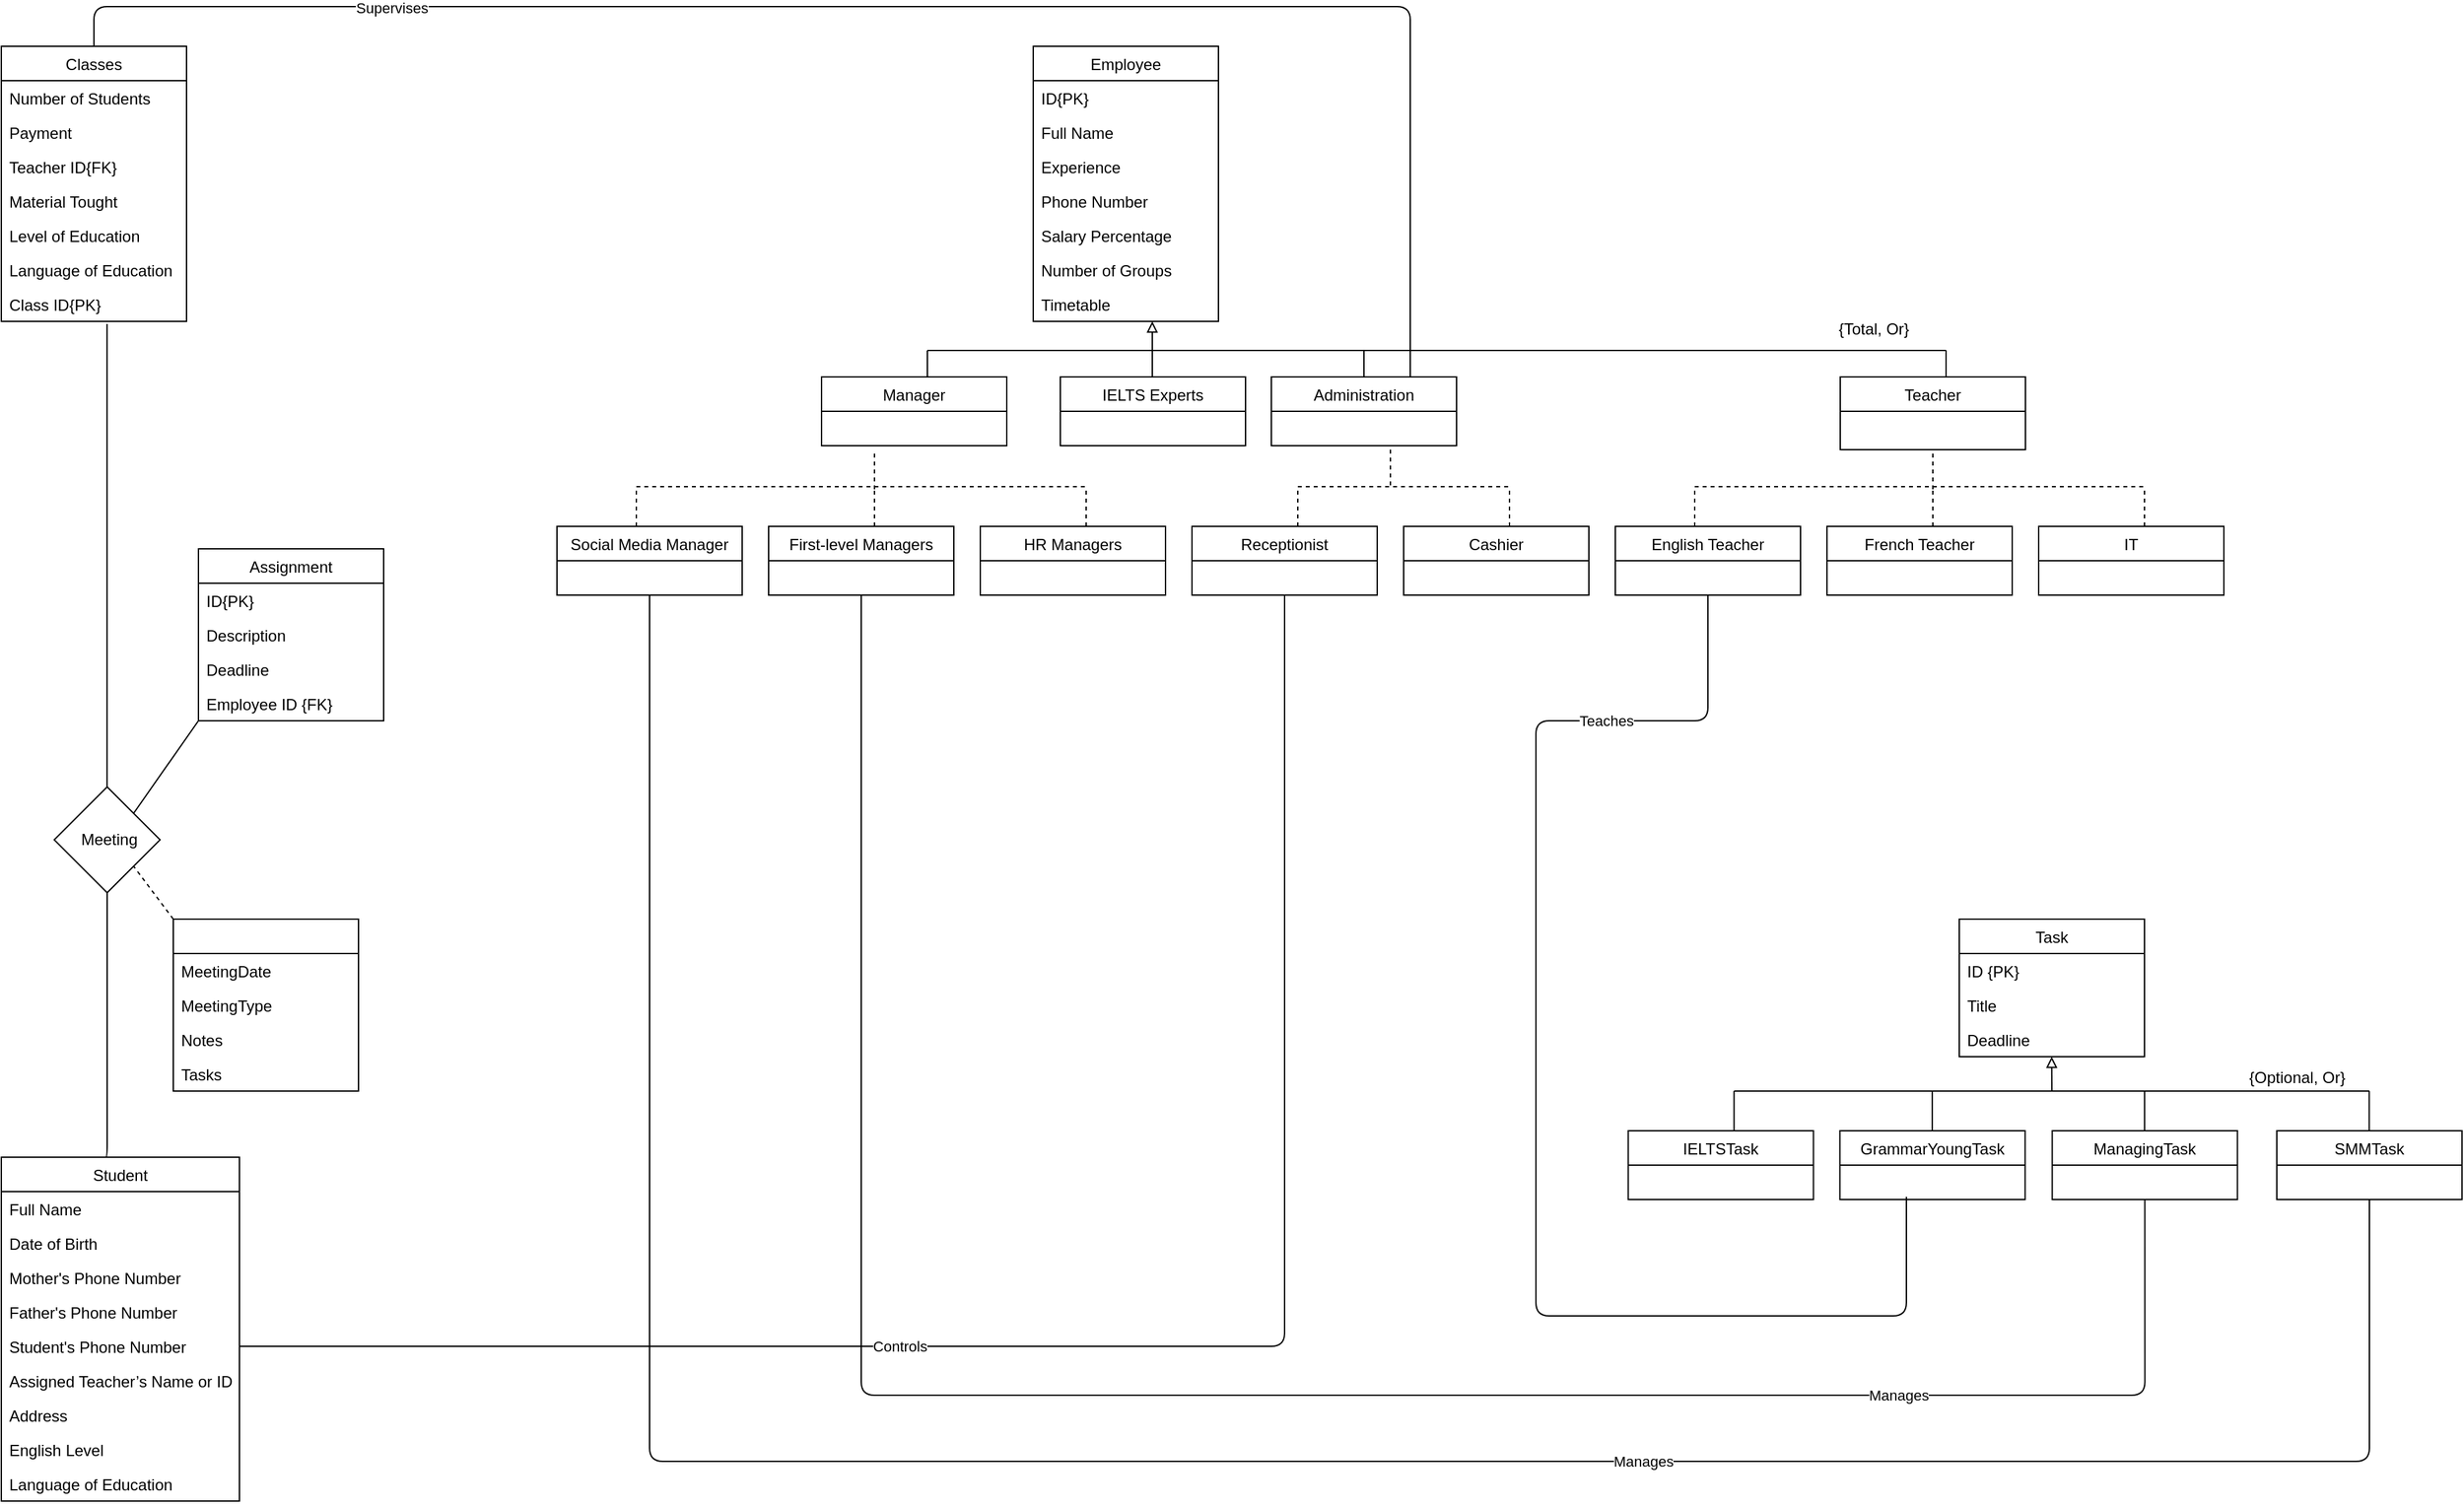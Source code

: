 <mxfile version="15.3.7" type="github">
  <diagram id="M4Xhn0rBgPrTl_8bc3lY" name="Page-1">
    <mxGraphModel dx="3649" dy="1286" grid="1" gridSize="10" guides="1" tooltips="1" connect="1" arrows="1" fold="1" page="1" pageScale="1" pageWidth="1169" pageHeight="827" background="none" math="0" shadow="0">
      <root>
        <mxCell id="0" />
        <mxCell id="1" parent="0" />
        <mxCell id="coNjwjQMjVHrAwpzzyyv-1" value="Student" style="swimlane;fontStyle=0;childLayout=stackLayout;horizontal=1;startSize=26;fillColor=none;horizontalStack=0;resizeParent=1;resizeParentMax=0;resizeLast=0;collapsible=1;marginBottom=0;" vertex="1" parent="1">
          <mxGeometry x="-1120" y="1030" width="180" height="260" as="geometry" />
        </mxCell>
        <mxCell id="coNjwjQMjVHrAwpzzyyv-2" value="Full Name" style="text;strokeColor=none;fillColor=none;align=left;verticalAlign=top;spacingLeft=4;spacingRight=4;overflow=hidden;rotatable=0;points=[[0,0.5],[1,0.5]];portConstraint=eastwest;" vertex="1" parent="coNjwjQMjVHrAwpzzyyv-1">
          <mxGeometry y="26" width="180" height="26" as="geometry" />
        </mxCell>
        <mxCell id="coNjwjQMjVHrAwpzzyyv-3" value="Date of Birth" style="text;strokeColor=none;fillColor=none;align=left;verticalAlign=top;spacingLeft=4;spacingRight=4;overflow=hidden;rotatable=0;points=[[0,0.5],[1,0.5]];portConstraint=eastwest;" vertex="1" parent="coNjwjQMjVHrAwpzzyyv-1">
          <mxGeometry y="52" width="180" height="26" as="geometry" />
        </mxCell>
        <mxCell id="coNjwjQMjVHrAwpzzyyv-4" value="Mother&#39;s Phone Number" style="text;strokeColor=none;fillColor=none;align=left;verticalAlign=top;spacingLeft=4;spacingRight=4;overflow=hidden;rotatable=0;points=[[0,0.5],[1,0.5]];portConstraint=eastwest;" vertex="1" parent="coNjwjQMjVHrAwpzzyyv-1">
          <mxGeometry y="78" width="180" height="26" as="geometry" />
        </mxCell>
        <mxCell id="coNjwjQMjVHrAwpzzyyv-5" value="Father&#39;s Phone Number" style="text;strokeColor=none;fillColor=none;align=left;verticalAlign=top;spacingLeft=4;spacingRight=4;overflow=hidden;rotatable=0;points=[[0,0.5],[1,0.5]];portConstraint=eastwest;" vertex="1" parent="coNjwjQMjVHrAwpzzyyv-1">
          <mxGeometry y="104" width="180" height="26" as="geometry" />
        </mxCell>
        <mxCell id="coNjwjQMjVHrAwpzzyyv-6" value="Student&#39;s Phone Number" style="text;strokeColor=none;fillColor=none;align=left;verticalAlign=top;spacingLeft=4;spacingRight=4;overflow=hidden;rotatable=0;points=[[0,0.5],[1,0.5]];portConstraint=eastwest;" vertex="1" parent="coNjwjQMjVHrAwpzzyyv-1">
          <mxGeometry y="130" width="180" height="26" as="geometry" />
        </mxCell>
        <mxCell id="coNjwjQMjVHrAwpzzyyv-7" value="Assigned Teacher’s Name or ID " style="text;strokeColor=none;fillColor=none;align=left;verticalAlign=top;spacingLeft=4;spacingRight=4;overflow=hidden;rotatable=0;points=[[0,0.5],[1,0.5]];portConstraint=eastwest;" vertex="1" parent="coNjwjQMjVHrAwpzzyyv-1">
          <mxGeometry y="156" width="180" height="26" as="geometry" />
        </mxCell>
        <mxCell id="coNjwjQMjVHrAwpzzyyv-8" value="Address" style="text;strokeColor=none;fillColor=none;align=left;verticalAlign=top;spacingLeft=4;spacingRight=4;overflow=hidden;rotatable=0;points=[[0,0.5],[1,0.5]];portConstraint=eastwest;" vertex="1" parent="coNjwjQMjVHrAwpzzyyv-1">
          <mxGeometry y="182" width="180" height="26" as="geometry" />
        </mxCell>
        <mxCell id="coNjwjQMjVHrAwpzzyyv-9" value="English Level" style="text;strokeColor=none;fillColor=none;align=left;verticalAlign=top;spacingLeft=4;spacingRight=4;overflow=hidden;rotatable=0;points=[[0,0.5],[1,0.5]];portConstraint=eastwest;" vertex="1" parent="coNjwjQMjVHrAwpzzyyv-1">
          <mxGeometry y="208" width="180" height="26" as="geometry" />
        </mxCell>
        <mxCell id="coNjwjQMjVHrAwpzzyyv-10" value="Language of Education" style="text;strokeColor=none;fillColor=none;align=left;verticalAlign=top;spacingLeft=4;spacingRight=4;overflow=hidden;rotatable=0;points=[[0,0.5],[1,0.5]];portConstraint=eastwest;" vertex="1" parent="coNjwjQMjVHrAwpzzyyv-1">
          <mxGeometry y="234" width="180" height="26" as="geometry" />
        </mxCell>
        <mxCell id="coNjwjQMjVHrAwpzzyyv-11" value="IELTSTask" style="swimlane;fontStyle=0;childLayout=stackLayout;horizontal=1;startSize=26;fillColor=none;horizontalStack=0;resizeParent=1;resizeParentMax=0;resizeLast=0;collapsible=1;marginBottom=0;" vertex="1" parent="1">
          <mxGeometry x="109.75" y="1010" width="140" height="52" as="geometry" />
        </mxCell>
        <mxCell id="coNjwjQMjVHrAwpzzyyv-15" value="GrammarYoungTask" style="swimlane;fontStyle=0;childLayout=stackLayout;horizontal=1;startSize=26;fillColor=none;horizontalStack=0;resizeParent=1;resizeParentMax=0;resizeLast=0;collapsible=1;marginBottom=0;" vertex="1" parent="1">
          <mxGeometry x="269.75" y="1010" width="140" height="52" as="geometry" />
        </mxCell>
        <mxCell id="coNjwjQMjVHrAwpzzyyv-16" value="ManagingTask" style="swimlane;fontStyle=0;childLayout=stackLayout;horizontal=1;startSize=26;fillColor=none;horizontalStack=0;resizeParent=1;resizeParentMax=0;resizeLast=0;collapsible=1;marginBottom=0;" vertex="1" parent="1">
          <mxGeometry x="430.25" y="1010" width="140" height="52" as="geometry" />
        </mxCell>
        <mxCell id="coNjwjQMjVHrAwpzzyyv-17" value="Task" style="swimlane;fontStyle=0;childLayout=stackLayout;horizontal=1;startSize=26;fillColor=none;horizontalStack=0;resizeParent=1;resizeParentMax=0;resizeLast=0;collapsible=1;marginBottom=0;" vertex="1" parent="1">
          <mxGeometry x="360" y="850" width="140" height="104" as="geometry" />
        </mxCell>
        <mxCell id="coNjwjQMjVHrAwpzzyyv-18" value="ID {PK}" style="text;strokeColor=none;fillColor=none;align=left;verticalAlign=top;spacingLeft=4;spacingRight=4;overflow=hidden;rotatable=0;points=[[0,0.5],[1,0.5]];portConstraint=eastwest;" vertex="1" parent="coNjwjQMjVHrAwpzzyyv-17">
          <mxGeometry y="26" width="140" height="26" as="geometry" />
        </mxCell>
        <mxCell id="coNjwjQMjVHrAwpzzyyv-19" value="Title" style="text;strokeColor=none;fillColor=none;align=left;verticalAlign=top;spacingLeft=4;spacingRight=4;overflow=hidden;rotatable=0;points=[[0,0.5],[1,0.5]];portConstraint=eastwest;" vertex="1" parent="coNjwjQMjVHrAwpzzyyv-17">
          <mxGeometry y="52" width="140" height="26" as="geometry" />
        </mxCell>
        <mxCell id="coNjwjQMjVHrAwpzzyyv-20" value="Deadline" style="text;strokeColor=none;fillColor=none;align=left;verticalAlign=top;spacingLeft=4;spacingRight=4;overflow=hidden;rotatable=0;points=[[0,0.5],[1,0.5]];portConstraint=eastwest;" vertex="1" parent="coNjwjQMjVHrAwpzzyyv-17">
          <mxGeometry y="78" width="140" height="26" as="geometry" />
        </mxCell>
        <mxCell id="coNjwjQMjVHrAwpzzyyv-21" value="Employee" style="swimlane;fontStyle=0;childLayout=stackLayout;horizontal=1;startSize=26;fillColor=none;horizontalStack=0;resizeParent=1;resizeParentMax=0;resizeLast=0;collapsible=1;marginBottom=0;" vertex="1" parent="1">
          <mxGeometry x="-340" y="190" width="140" height="208" as="geometry" />
        </mxCell>
        <mxCell id="coNjwjQMjVHrAwpzzyyv-22" value="ID{PK}" style="text;strokeColor=none;fillColor=none;align=left;verticalAlign=top;spacingLeft=4;spacingRight=4;overflow=hidden;rotatable=0;points=[[0,0.5],[1,0.5]];portConstraint=eastwest;" vertex="1" parent="coNjwjQMjVHrAwpzzyyv-21">
          <mxGeometry y="26" width="140" height="26" as="geometry" />
        </mxCell>
        <mxCell id="coNjwjQMjVHrAwpzzyyv-23" value="Full Name" style="text;strokeColor=none;fillColor=none;align=left;verticalAlign=top;spacingLeft=4;spacingRight=4;overflow=hidden;rotatable=0;points=[[0,0.5],[1,0.5]];portConstraint=eastwest;" vertex="1" parent="coNjwjQMjVHrAwpzzyyv-21">
          <mxGeometry y="52" width="140" height="26" as="geometry" />
        </mxCell>
        <mxCell id="coNjwjQMjVHrAwpzzyyv-24" value="Experience" style="text;strokeColor=none;fillColor=none;align=left;verticalAlign=top;spacingLeft=4;spacingRight=4;overflow=hidden;rotatable=0;points=[[0,0.5],[1,0.5]];portConstraint=eastwest;" vertex="1" parent="coNjwjQMjVHrAwpzzyyv-21">
          <mxGeometry y="78" width="140" height="26" as="geometry" />
        </mxCell>
        <mxCell id="coNjwjQMjVHrAwpzzyyv-25" value="Phone Number" style="text;strokeColor=none;fillColor=none;align=left;verticalAlign=top;spacingLeft=4;spacingRight=4;overflow=hidden;rotatable=0;points=[[0,0.5],[1,0.5]];portConstraint=eastwest;" vertex="1" parent="coNjwjQMjVHrAwpzzyyv-21">
          <mxGeometry y="104" width="140" height="26" as="geometry" />
        </mxCell>
        <mxCell id="coNjwjQMjVHrAwpzzyyv-26" value="Salary Percentage" style="text;strokeColor=none;fillColor=none;align=left;verticalAlign=top;spacingLeft=4;spacingRight=4;overflow=hidden;rotatable=0;points=[[0,0.5],[1,0.5]];portConstraint=eastwest;" vertex="1" parent="coNjwjQMjVHrAwpzzyyv-21">
          <mxGeometry y="130" width="140" height="26" as="geometry" />
        </mxCell>
        <mxCell id="coNjwjQMjVHrAwpzzyyv-27" value="Number of Groups" style="text;strokeColor=none;fillColor=none;align=left;verticalAlign=top;spacingLeft=4;spacingRight=4;overflow=hidden;rotatable=0;points=[[0,0.5],[1,0.5]];portConstraint=eastwest;" vertex="1" parent="coNjwjQMjVHrAwpzzyyv-21">
          <mxGeometry y="156" width="140" height="26" as="geometry" />
        </mxCell>
        <mxCell id="coNjwjQMjVHrAwpzzyyv-28" value="Timetable" style="text;strokeColor=none;fillColor=none;align=left;verticalAlign=top;spacingLeft=4;spacingRight=4;overflow=hidden;rotatable=0;points=[[0,0.5],[1,0.5]];portConstraint=eastwest;" vertex="1" parent="coNjwjQMjVHrAwpzzyyv-21">
          <mxGeometry y="182" width="140" height="26" as="geometry" />
        </mxCell>
        <mxCell id="coNjwjQMjVHrAwpzzyyv-33" value="Manager" style="swimlane;fontStyle=0;childLayout=stackLayout;horizontal=1;startSize=26;fillColor=none;horizontalStack=0;resizeParent=1;resizeParentMax=0;resizeLast=0;collapsible=1;marginBottom=0;" vertex="1" parent="1">
          <mxGeometry x="-500" y="440" width="140" height="52" as="geometry" />
        </mxCell>
        <mxCell id="coNjwjQMjVHrAwpzzyyv-37" value="Administration" style="swimlane;fontStyle=0;childLayout=stackLayout;horizontal=1;startSize=26;fillColor=none;horizontalStack=0;resizeParent=1;resizeParentMax=0;resizeLast=0;collapsible=1;marginBottom=0;" vertex="1" parent="1">
          <mxGeometry x="-160" y="440" width="140" height="52" as="geometry" />
        </mxCell>
        <mxCell id="coNjwjQMjVHrAwpzzyyv-38" value="IELTS Experts" style="swimlane;fontStyle=0;childLayout=stackLayout;horizontal=1;startSize=26;fillColor=none;horizontalStack=0;resizeParent=1;resizeParentMax=0;resizeLast=0;collapsible=1;marginBottom=0;" vertex="1" parent="1">
          <mxGeometry x="-319.5" y="440" width="140" height="52" as="geometry" />
        </mxCell>
        <mxCell id="coNjwjQMjVHrAwpzzyyv-79" style="edgeStyle=orthogonalEdgeStyle;orthogonalLoop=1;jettySize=auto;html=1;endArrow=none;endFill=0;" edge="1" parent="1" source="coNjwjQMjVHrAwpzzyyv-39">
          <mxGeometry relative="1" as="geometry">
            <mxPoint x="-1042" y="1030" as="targetPoint" />
            <Array as="points">
              <mxPoint x="-1040" y="1030" />
            </Array>
          </mxGeometry>
        </mxCell>
        <mxCell id="coNjwjQMjVHrAwpzzyyv-81" style="edgeStyle=orthogonalEdgeStyle;orthogonalLoop=1;jettySize=auto;html=1;endArrow=none;endFill=0;entryX=0.571;entryY=1.077;entryDx=0;entryDy=0;entryPerimeter=0;" edge="1" parent="1" source="coNjwjQMjVHrAwpzzyyv-39" target="coNjwjQMjVHrAwpzzyyv-54">
          <mxGeometry relative="1" as="geometry">
            <mxPoint x="-1070" y="400" as="targetPoint" />
            <Array as="points">
              <mxPoint x="-1040" y="400" />
            </Array>
          </mxGeometry>
        </mxCell>
        <mxCell id="coNjwjQMjVHrAwpzzyyv-39" value="&amp;nbsp;Meeting" style="rhombus;whiteSpace=wrap;html=1;" vertex="1" parent="1">
          <mxGeometry x="-1080" y="750" width="80" height="80" as="geometry" />
        </mxCell>
        <mxCell id="coNjwjQMjVHrAwpzzyyv-41" value="" style="swimlane;fontStyle=0;childLayout=stackLayout;horizontal=1;startSize=26;fillColor=none;horizontalStack=0;resizeParent=1;resizeParentMax=0;resizeLast=0;collapsible=1;marginBottom=0;" vertex="1" parent="1">
          <mxGeometry x="-990" y="850" width="140" height="130" as="geometry" />
        </mxCell>
        <mxCell id="coNjwjQMjVHrAwpzzyyv-42" value="MeetingDate" style="text;strokeColor=none;fillColor=none;align=left;verticalAlign=top;spacingLeft=4;spacingRight=4;overflow=hidden;rotatable=0;points=[[0,0.5],[1,0.5]];portConstraint=eastwest;" vertex="1" parent="coNjwjQMjVHrAwpzzyyv-41">
          <mxGeometry y="26" width="140" height="26" as="geometry" />
        </mxCell>
        <mxCell id="coNjwjQMjVHrAwpzzyyv-43" value="MeetingType" style="text;strokeColor=none;fillColor=none;align=left;verticalAlign=top;spacingLeft=4;spacingRight=4;overflow=hidden;rotatable=0;points=[[0,0.5],[1,0.5]];portConstraint=eastwest;" vertex="1" parent="coNjwjQMjVHrAwpzzyyv-41">
          <mxGeometry y="52" width="140" height="26" as="geometry" />
        </mxCell>
        <mxCell id="coNjwjQMjVHrAwpzzyyv-44" value="Notes" style="text;strokeColor=none;fillColor=none;align=left;verticalAlign=top;spacingLeft=4;spacingRight=4;overflow=hidden;rotatable=0;points=[[0,0.5],[1,0.5]];portConstraint=eastwest;" vertex="1" parent="coNjwjQMjVHrAwpzzyyv-41">
          <mxGeometry y="78" width="140" height="26" as="geometry" />
        </mxCell>
        <mxCell id="coNjwjQMjVHrAwpzzyyv-45" value="Tasks" style="text;strokeColor=none;fillColor=none;align=left;verticalAlign=top;spacingLeft=4;spacingRight=4;overflow=hidden;rotatable=0;points=[[0,0.5],[1,0.5]];portConstraint=eastwest;" vertex="1" parent="coNjwjQMjVHrAwpzzyyv-41">
          <mxGeometry y="104" width="140" height="26" as="geometry" />
        </mxCell>
        <mxCell id="coNjwjQMjVHrAwpzzyyv-46" value="" style="endArrow=none;dashed=1;html=1;exitX=0;exitY=0;exitDx=0;exitDy=0;entryX=1;entryY=1;entryDx=0;entryDy=0;" edge="1" parent="1" source="coNjwjQMjVHrAwpzzyyv-41" target="coNjwjQMjVHrAwpzzyyv-39">
          <mxGeometry width="50" height="50" relative="1" as="geometry">
            <mxPoint x="-1100" y="850" as="sourcePoint" />
            <mxPoint x="-1050" y="800" as="targetPoint" />
          </mxGeometry>
        </mxCell>
        <mxCell id="coNjwjQMjVHrAwpzzyyv-77" style="edgeStyle=orthogonalEdgeStyle;orthogonalLoop=1;jettySize=auto;html=1;endArrow=none;endFill=0;entryX=0.75;entryY=0;entryDx=0;entryDy=0;" edge="1" parent="1" source="coNjwjQMjVHrAwpzzyyv-47" target="coNjwjQMjVHrAwpzzyyv-37">
          <mxGeometry relative="1" as="geometry">
            <mxPoint x="-90" y="440" as="targetPoint" />
            <Array as="points">
              <mxPoint x="-1050" y="160" />
              <mxPoint x="-55" y="160" />
            </Array>
          </mxGeometry>
        </mxCell>
        <mxCell id="coNjwjQMjVHrAwpzzyyv-78" value="Supervises" style="edgeLabel;html=1;align=center;verticalAlign=middle;resizable=0;points=[];" vertex="1" connectable="0" parent="coNjwjQMjVHrAwpzzyyv-77">
          <mxGeometry x="-0.609" y="-1" relative="1" as="geometry">
            <mxPoint as="offset" />
          </mxGeometry>
        </mxCell>
        <mxCell id="coNjwjQMjVHrAwpzzyyv-47" value="Classes" style="swimlane;fontStyle=0;childLayout=stackLayout;horizontal=1;startSize=26;fillColor=none;horizontalStack=0;resizeParent=1;resizeParentMax=0;resizeLast=0;collapsible=1;marginBottom=0;" vertex="1" parent="1">
          <mxGeometry x="-1120" y="190" width="140" height="208" as="geometry" />
        </mxCell>
        <mxCell id="coNjwjQMjVHrAwpzzyyv-48" value="Number of Students" style="text;strokeColor=none;fillColor=none;align=left;verticalAlign=top;spacingLeft=4;spacingRight=4;overflow=hidden;rotatable=0;points=[[0,0.5],[1,0.5]];portConstraint=eastwest;" vertex="1" parent="coNjwjQMjVHrAwpzzyyv-47">
          <mxGeometry y="26" width="140" height="26" as="geometry" />
        </mxCell>
        <mxCell id="coNjwjQMjVHrAwpzzyyv-49" value="Payment" style="text;strokeColor=none;fillColor=none;align=left;verticalAlign=top;spacingLeft=4;spacingRight=4;overflow=hidden;rotatable=0;points=[[0,0.5],[1,0.5]];portConstraint=eastwest;" vertex="1" parent="coNjwjQMjVHrAwpzzyyv-47">
          <mxGeometry y="52" width="140" height="26" as="geometry" />
        </mxCell>
        <mxCell id="coNjwjQMjVHrAwpzzyyv-50" value="Teacher ID{FK}" style="text;strokeColor=none;fillColor=none;align=left;verticalAlign=top;spacingLeft=4;spacingRight=4;overflow=hidden;rotatable=0;points=[[0,0.5],[1,0.5]];portConstraint=eastwest;" vertex="1" parent="coNjwjQMjVHrAwpzzyyv-47">
          <mxGeometry y="78" width="140" height="26" as="geometry" />
        </mxCell>
        <mxCell id="coNjwjQMjVHrAwpzzyyv-51" value="Material Tought" style="text;strokeColor=none;fillColor=none;align=left;verticalAlign=top;spacingLeft=4;spacingRight=4;overflow=hidden;rotatable=0;points=[[0,0.5],[1,0.5]];portConstraint=eastwest;" vertex="1" parent="coNjwjQMjVHrAwpzzyyv-47">
          <mxGeometry y="104" width="140" height="26" as="geometry" />
        </mxCell>
        <mxCell id="coNjwjQMjVHrAwpzzyyv-52" value="Level of Education" style="text;strokeColor=none;fillColor=none;align=left;verticalAlign=top;spacingLeft=4;spacingRight=4;overflow=hidden;rotatable=0;points=[[0,0.5],[1,0.5]];portConstraint=eastwest;" vertex="1" parent="coNjwjQMjVHrAwpzzyyv-47">
          <mxGeometry y="130" width="140" height="26" as="geometry" />
        </mxCell>
        <mxCell id="coNjwjQMjVHrAwpzzyyv-53" value="Language of Education" style="text;strokeColor=none;fillColor=none;align=left;verticalAlign=top;spacingLeft=4;spacingRight=4;overflow=hidden;rotatable=0;points=[[0,0.5],[1,0.5]];portConstraint=eastwest;" vertex="1" parent="coNjwjQMjVHrAwpzzyyv-47">
          <mxGeometry y="156" width="140" height="26" as="geometry" />
        </mxCell>
        <mxCell id="coNjwjQMjVHrAwpzzyyv-54" value="Class ID{PK}" style="text;strokeColor=none;fillColor=none;align=left;verticalAlign=top;spacingLeft=4;spacingRight=4;overflow=hidden;rotatable=0;points=[[0,0.5],[1,0.5]];portConstraint=eastwest;" vertex="1" parent="coNjwjQMjVHrAwpzzyyv-47">
          <mxGeometry y="182" width="140" height="26" as="geometry" />
        </mxCell>
        <mxCell id="coNjwjQMjVHrAwpzzyyv-55" value="Assignment" style="swimlane;fontStyle=0;childLayout=stackLayout;horizontal=1;startSize=26;fillColor=none;horizontalStack=0;resizeParent=1;resizeParentMax=0;resizeLast=0;collapsible=1;marginBottom=0;" vertex="1" parent="1">
          <mxGeometry x="-971" y="570" width="140" height="130" as="geometry" />
        </mxCell>
        <mxCell id="coNjwjQMjVHrAwpzzyyv-56" value="ID{PK}" style="text;strokeColor=none;fillColor=none;align=left;verticalAlign=top;spacingLeft=4;spacingRight=4;overflow=hidden;rotatable=0;points=[[0,0.5],[1,0.5]];portConstraint=eastwest;" vertex="1" parent="coNjwjQMjVHrAwpzzyyv-55">
          <mxGeometry y="26" width="140" height="26" as="geometry" />
        </mxCell>
        <mxCell id="coNjwjQMjVHrAwpzzyyv-57" value="Description" style="text;strokeColor=none;fillColor=none;align=left;verticalAlign=top;spacingLeft=4;spacingRight=4;overflow=hidden;rotatable=0;points=[[0,0.5],[1,0.5]];portConstraint=eastwest;" vertex="1" parent="coNjwjQMjVHrAwpzzyyv-55">
          <mxGeometry y="52" width="140" height="26" as="geometry" />
        </mxCell>
        <mxCell id="coNjwjQMjVHrAwpzzyyv-58" value="Deadline" style="text;strokeColor=none;fillColor=none;align=left;verticalAlign=top;spacingLeft=4;spacingRight=4;overflow=hidden;rotatable=0;points=[[0,0.5],[1,0.5]];portConstraint=eastwest;" vertex="1" parent="coNjwjQMjVHrAwpzzyyv-55">
          <mxGeometry y="78" width="140" height="26" as="geometry" />
        </mxCell>
        <mxCell id="coNjwjQMjVHrAwpzzyyv-59" value="Employee ID {FK}" style="text;strokeColor=none;fillColor=none;align=left;verticalAlign=top;spacingLeft=4;spacingRight=4;overflow=hidden;rotatable=0;points=[[0,0.5],[1,0.5]];portConstraint=eastwest;" vertex="1" parent="coNjwjQMjVHrAwpzzyyv-55">
          <mxGeometry y="104" width="140" height="26" as="geometry" />
        </mxCell>
        <mxCell id="coNjwjQMjVHrAwpzzyyv-60" value="" style="endArrow=none;html=1;exitX=1;exitY=0;exitDx=0;exitDy=0;" edge="1" parent="1" source="coNjwjQMjVHrAwpzzyyv-39">
          <mxGeometry width="50" height="50" relative="1" as="geometry">
            <mxPoint x="-1341" y="870" as="sourcePoint" />
            <mxPoint x="-971" y="700" as="targetPoint" />
          </mxGeometry>
        </mxCell>
        <mxCell id="coNjwjQMjVHrAwpzzyyv-64" value="" style="endArrow=none;html=1;" edge="1" parent="1">
          <mxGeometry width="50" height="50" relative="1" as="geometry">
            <mxPoint x="189.75" y="980" as="sourcePoint" />
            <mxPoint x="670" y="980" as="targetPoint" />
          </mxGeometry>
        </mxCell>
        <mxCell id="coNjwjQMjVHrAwpzzyyv-65" value="" style="endArrow=none;html=1;" edge="1" parent="1">
          <mxGeometry width="50" height="50" relative="1" as="geometry">
            <mxPoint x="189.75" y="1010" as="sourcePoint" />
            <mxPoint x="189.75" y="980" as="targetPoint" />
          </mxGeometry>
        </mxCell>
        <mxCell id="coNjwjQMjVHrAwpzzyyv-66" value="" style="endArrow=none;html=1;" edge="1" parent="1">
          <mxGeometry width="50" height="50" relative="1" as="geometry">
            <mxPoint x="339.58" y="1010" as="sourcePoint" />
            <mxPoint x="339.58" y="980" as="targetPoint" />
          </mxGeometry>
        </mxCell>
        <mxCell id="coNjwjQMjVHrAwpzzyyv-67" value="" style="endArrow=none;html=1;" edge="1" parent="1">
          <mxGeometry width="50" height="50" relative="1" as="geometry">
            <mxPoint x="500.08" y="1010" as="sourcePoint" />
            <mxPoint x="500.08" y="980" as="targetPoint" />
          </mxGeometry>
        </mxCell>
        <mxCell id="coNjwjQMjVHrAwpzzyyv-68" value="" style="endArrow=block;html=1;endFill=0;" edge="1" parent="1">
          <mxGeometry width="50" height="50" relative="1" as="geometry">
            <mxPoint x="430" y="980" as="sourcePoint" />
            <mxPoint x="429.83" y="954" as="targetPoint" />
          </mxGeometry>
        </mxCell>
        <mxCell id="coNjwjQMjVHrAwpzzyyv-69" value="{Optional, Or}" style="text;html=1;align=center;verticalAlign=middle;resizable=0;points=[];autosize=1;strokeColor=none;fillColor=none;" vertex="1" parent="1">
          <mxGeometry x="570.25" y="960" width="90" height="20" as="geometry" />
        </mxCell>
        <mxCell id="coNjwjQMjVHrAwpzzyyv-70" value="" style="endArrow=none;html=1;" edge="1" parent="1">
          <mxGeometry width="50" height="50" relative="1" as="geometry">
            <mxPoint x="-420" y="420" as="sourcePoint" />
            <mxPoint x="350" y="420" as="targetPoint" />
          </mxGeometry>
        </mxCell>
        <mxCell id="coNjwjQMjVHrAwpzzyyv-71" value="" style="endArrow=none;html=1;" edge="1" parent="1">
          <mxGeometry width="50" height="50" relative="1" as="geometry">
            <mxPoint x="-420" y="440" as="sourcePoint" />
            <mxPoint x="-420" y="420" as="targetPoint" />
          </mxGeometry>
        </mxCell>
        <mxCell id="coNjwjQMjVHrAwpzzyyv-72" value="" style="endArrow=none;html=1;" edge="1" parent="1">
          <mxGeometry width="50" height="50" relative="1" as="geometry">
            <mxPoint x="-250" y="440" as="sourcePoint" />
            <mxPoint x="-250" y="420" as="targetPoint" />
          </mxGeometry>
        </mxCell>
        <mxCell id="coNjwjQMjVHrAwpzzyyv-73" value="" style="endArrow=none;html=1;" edge="1" parent="1">
          <mxGeometry width="50" height="50" relative="1" as="geometry">
            <mxPoint x="-90" y="440" as="sourcePoint" />
            <mxPoint x="-90" y="420" as="targetPoint" />
          </mxGeometry>
        </mxCell>
        <mxCell id="coNjwjQMjVHrAwpzzyyv-74" value="" style="endArrow=block;html=1;endFill=0;" edge="1" parent="1">
          <mxGeometry width="50" height="50" relative="1" as="geometry">
            <mxPoint x="-250" y="430" as="sourcePoint" />
            <mxPoint x="-250" y="398" as="targetPoint" />
          </mxGeometry>
        </mxCell>
        <mxCell id="coNjwjQMjVHrAwpzzyyv-75" value="{Total, Or}" style="text;html=1;align=center;verticalAlign=middle;resizable=0;points=[];autosize=1;strokeColor=none;fillColor=none;" vertex="1" parent="1">
          <mxGeometry x="260" y="394" width="70" height="20" as="geometry" />
        </mxCell>
        <mxCell id="coNjwjQMjVHrAwpzzyyv-82" value="Teacher" style="swimlane;fontStyle=0;childLayout=stackLayout;horizontal=1;startSize=26;fillColor=none;horizontalStack=0;resizeParent=1;resizeParentMax=0;resizeLast=0;collapsible=1;marginBottom=0;" vertex="1" parent="1">
          <mxGeometry x="270" y="440" width="140" height="55" as="geometry" />
        </mxCell>
        <mxCell id="coNjwjQMjVHrAwpzzyyv-83" value="Social Media Manager" style="swimlane;fontStyle=0;childLayout=stackLayout;horizontal=1;startSize=26;fillColor=none;horizontalStack=0;resizeParent=1;resizeParentMax=0;resizeLast=0;collapsible=1;marginBottom=0;" vertex="1" parent="1">
          <mxGeometry x="-700" y="553" width="140" height="52" as="geometry" />
        </mxCell>
        <mxCell id="coNjwjQMjVHrAwpzzyyv-121" style="edgeStyle=orthogonalEdgeStyle;curved=0;rounded=1;sketch=0;orthogonalLoop=1;jettySize=auto;html=1;entryX=0.5;entryY=1;entryDx=0;entryDy=0;endArrow=none;endFill=0;" edge="1" parent="1" source="coNjwjQMjVHrAwpzzyyv-84" target="coNjwjQMjVHrAwpzzyyv-16">
          <mxGeometry relative="1" as="geometry">
            <Array as="points">
              <mxPoint x="-470" y="1210" />
              <mxPoint x="500" y="1210" />
            </Array>
          </mxGeometry>
        </mxCell>
        <mxCell id="coNjwjQMjVHrAwpzzyyv-124" value="Manages" style="edgeLabel;html=1;align=center;verticalAlign=middle;resizable=0;points=[];" vertex="1" connectable="0" parent="coNjwjQMjVHrAwpzzyyv-121">
          <mxGeometry x="0.612" relative="1" as="geometry">
            <mxPoint as="offset" />
          </mxGeometry>
        </mxCell>
        <mxCell id="coNjwjQMjVHrAwpzzyyv-84" value="First-level Managers" style="swimlane;fontStyle=0;childLayout=stackLayout;horizontal=1;startSize=26;fillColor=none;horizontalStack=0;resizeParent=1;resizeParentMax=0;resizeLast=0;collapsible=1;marginBottom=0;" vertex="1" parent="1">
          <mxGeometry x="-540" y="553" width="140" height="52" as="geometry" />
        </mxCell>
        <mxCell id="coNjwjQMjVHrAwpzzyyv-85" value="HR Managers" style="swimlane;fontStyle=0;childLayout=stackLayout;horizontal=1;startSize=26;fillColor=none;horizontalStack=0;resizeParent=1;resizeParentMax=0;resizeLast=0;collapsible=1;marginBottom=0;" vertex="1" parent="1">
          <mxGeometry x="-380" y="553" width="140" height="52" as="geometry" />
        </mxCell>
        <mxCell id="coNjwjQMjVHrAwpzzyyv-86" value="" style="endArrow=none;dashed=1;html=1;" edge="1" parent="1">
          <mxGeometry width="50" height="50" relative="1" as="geometry">
            <mxPoint x="-640" y="523" as="sourcePoint" />
            <mxPoint x="-300" y="523" as="targetPoint" />
          </mxGeometry>
        </mxCell>
        <mxCell id="coNjwjQMjVHrAwpzzyyv-87" value="" style="endArrow=none;dashed=1;html=1;" edge="1" parent="1">
          <mxGeometry width="50" height="50" relative="1" as="geometry">
            <mxPoint x="-640" y="553" as="sourcePoint" />
            <mxPoint x="-640" y="523" as="targetPoint" />
          </mxGeometry>
        </mxCell>
        <mxCell id="coNjwjQMjVHrAwpzzyyv-88" value="" style="endArrow=none;dashed=1;html=1;" edge="1" parent="1">
          <mxGeometry width="50" height="50" relative="1" as="geometry">
            <mxPoint x="-460" y="553" as="sourcePoint" />
            <mxPoint x="-460" y="523" as="targetPoint" />
          </mxGeometry>
        </mxCell>
        <mxCell id="coNjwjQMjVHrAwpzzyyv-89" value="" style="endArrow=none;dashed=1;html=1;" edge="1" parent="1">
          <mxGeometry width="50" height="50" relative="1" as="geometry">
            <mxPoint x="-300" y="553" as="sourcePoint" />
            <mxPoint x="-300" y="523" as="targetPoint" />
          </mxGeometry>
        </mxCell>
        <mxCell id="coNjwjQMjVHrAwpzzyyv-90" value="" style="endArrow=none;dashed=1;html=1;" edge="1" parent="1">
          <mxGeometry width="50" height="50" relative="1" as="geometry">
            <mxPoint x="-460" y="525" as="sourcePoint" />
            <mxPoint x="-460" y="495" as="targetPoint" />
          </mxGeometry>
        </mxCell>
        <mxCell id="coNjwjQMjVHrAwpzzyyv-109" style="edgeStyle=orthogonalEdgeStyle;curved=0;rounded=1;sketch=0;orthogonalLoop=1;jettySize=auto;html=1;entryX=1;entryY=0.5;entryDx=0;entryDy=0;endArrow=none;endFill=0;" edge="1" parent="1" source="coNjwjQMjVHrAwpzzyyv-92" target="coNjwjQMjVHrAwpzzyyv-6">
          <mxGeometry relative="1" as="geometry" />
        </mxCell>
        <mxCell id="coNjwjQMjVHrAwpzzyyv-111" value="Controls" style="edgeLabel;html=1;align=center;verticalAlign=middle;resizable=0;points=[];" vertex="1" connectable="0" parent="coNjwjQMjVHrAwpzzyyv-109">
          <mxGeometry x="0.265" relative="1" as="geometry">
            <mxPoint as="offset" />
          </mxGeometry>
        </mxCell>
        <mxCell id="coNjwjQMjVHrAwpzzyyv-92" value="Receptionist" style="swimlane;fontStyle=0;childLayout=stackLayout;horizontal=1;startSize=26;fillColor=none;horizontalStack=0;resizeParent=1;resizeParentMax=0;resizeLast=0;collapsible=1;marginBottom=0;" vertex="1" parent="1">
          <mxGeometry x="-220" y="553" width="140" height="52" as="geometry" />
        </mxCell>
        <mxCell id="coNjwjQMjVHrAwpzzyyv-93" value="Cashier" style="swimlane;fontStyle=0;childLayout=stackLayout;horizontal=1;startSize=26;fillColor=none;horizontalStack=0;resizeParent=1;resizeParentMax=0;resizeLast=0;collapsible=1;marginBottom=0;" vertex="1" parent="1">
          <mxGeometry x="-60" y="553" width="140" height="52" as="geometry" />
        </mxCell>
        <mxCell id="coNjwjQMjVHrAwpzzyyv-94" value="" style="endArrow=none;dashed=1;html=1;" edge="1" parent="1">
          <mxGeometry width="50" height="50" relative="1" as="geometry">
            <mxPoint x="-140" y="523" as="sourcePoint" />
            <mxPoint x="20" y="523" as="targetPoint" />
          </mxGeometry>
        </mxCell>
        <mxCell id="coNjwjQMjVHrAwpzzyyv-96" value="" style="endArrow=none;dashed=1;html=1;" edge="1" parent="1">
          <mxGeometry width="50" height="50" relative="1" as="geometry">
            <mxPoint x="-140" y="553" as="sourcePoint" />
            <mxPoint x="-140" y="523" as="targetPoint" />
          </mxGeometry>
        </mxCell>
        <mxCell id="coNjwjQMjVHrAwpzzyyv-97" value="" style="endArrow=none;dashed=1;html=1;" edge="1" parent="1">
          <mxGeometry width="50" height="50" relative="1" as="geometry">
            <mxPoint x="20" y="553" as="sourcePoint" />
            <mxPoint x="20" y="523" as="targetPoint" />
          </mxGeometry>
        </mxCell>
        <mxCell id="coNjwjQMjVHrAwpzzyyv-98" value="" style="endArrow=none;dashed=1;html=1;" edge="1" parent="1">
          <mxGeometry width="50" height="50" relative="1" as="geometry">
            <mxPoint x="-70" y="522" as="sourcePoint" />
            <mxPoint x="-70" y="492" as="targetPoint" />
          </mxGeometry>
        </mxCell>
        <mxCell id="coNjwjQMjVHrAwpzzyyv-115" style="edgeStyle=orthogonalEdgeStyle;curved=0;rounded=1;sketch=0;orthogonalLoop=1;jettySize=auto;html=1;endArrow=none;endFill=0;" edge="1" parent="1" source="coNjwjQMjVHrAwpzzyyv-99">
          <mxGeometry relative="1" as="geometry">
            <mxPoint x="320" y="1060" as="targetPoint" />
            <Array as="points">
              <mxPoint x="170" y="700" />
              <mxPoint x="40" y="700" />
              <mxPoint x="40" y="1150" />
              <mxPoint x="320" y="1150" />
            </Array>
          </mxGeometry>
        </mxCell>
        <mxCell id="coNjwjQMjVHrAwpzzyyv-116" value="Teaches" style="edgeLabel;html=1;align=center;verticalAlign=middle;resizable=0;points=[];" vertex="1" connectable="0" parent="coNjwjQMjVHrAwpzzyyv-115">
          <mxGeometry x="-0.67" relative="1" as="geometry">
            <mxPoint as="offset" />
          </mxGeometry>
        </mxCell>
        <mxCell id="coNjwjQMjVHrAwpzzyyv-99" value="English Teacher" style="swimlane;fontStyle=0;childLayout=stackLayout;horizontal=1;startSize=26;fillColor=none;horizontalStack=0;resizeParent=1;resizeParentMax=0;resizeLast=0;collapsible=1;marginBottom=0;" vertex="1" parent="1">
          <mxGeometry x="100" y="553" width="140" height="52" as="geometry" />
        </mxCell>
        <mxCell id="coNjwjQMjVHrAwpzzyyv-100" value="French Teacher" style="swimlane;fontStyle=0;childLayout=stackLayout;horizontal=1;startSize=26;fillColor=none;horizontalStack=0;resizeParent=1;resizeParentMax=0;resizeLast=0;collapsible=1;marginBottom=0;" vertex="1" parent="1">
          <mxGeometry x="260" y="553" width="140" height="52" as="geometry" />
        </mxCell>
        <mxCell id="coNjwjQMjVHrAwpzzyyv-101" value="IT" style="swimlane;fontStyle=0;childLayout=stackLayout;horizontal=1;startSize=26;fillColor=none;horizontalStack=0;resizeParent=1;resizeParentMax=0;resizeLast=0;collapsible=1;marginBottom=0;" vertex="1" parent="1">
          <mxGeometry x="420" y="553" width="140" height="52" as="geometry" />
        </mxCell>
        <mxCell id="coNjwjQMjVHrAwpzzyyv-102" value="" style="endArrow=none;dashed=1;html=1;" edge="1" parent="1">
          <mxGeometry width="50" height="50" relative="1" as="geometry">
            <mxPoint x="160" y="523" as="sourcePoint" />
            <mxPoint x="500" y="523" as="targetPoint" />
          </mxGeometry>
        </mxCell>
        <mxCell id="coNjwjQMjVHrAwpzzyyv-103" value="" style="endArrow=none;dashed=1;html=1;" edge="1" parent="1">
          <mxGeometry width="50" height="50" relative="1" as="geometry">
            <mxPoint x="160" y="553" as="sourcePoint" />
            <mxPoint x="160" y="523" as="targetPoint" />
          </mxGeometry>
        </mxCell>
        <mxCell id="coNjwjQMjVHrAwpzzyyv-104" value="" style="endArrow=none;dashed=1;html=1;" edge="1" parent="1">
          <mxGeometry width="50" height="50" relative="1" as="geometry">
            <mxPoint x="340" y="553" as="sourcePoint" />
            <mxPoint x="340" y="523" as="targetPoint" />
          </mxGeometry>
        </mxCell>
        <mxCell id="coNjwjQMjVHrAwpzzyyv-105" value="" style="endArrow=none;dashed=1;html=1;" edge="1" parent="1">
          <mxGeometry width="50" height="50" relative="1" as="geometry">
            <mxPoint x="500" y="553" as="sourcePoint" />
            <mxPoint x="500" y="523" as="targetPoint" />
          </mxGeometry>
        </mxCell>
        <mxCell id="coNjwjQMjVHrAwpzzyyv-106" value="" style="endArrow=none;dashed=1;html=1;" edge="1" parent="1">
          <mxGeometry width="50" height="50" relative="1" as="geometry">
            <mxPoint x="340" y="525" as="sourcePoint" />
            <mxPoint x="340" y="495" as="targetPoint" />
          </mxGeometry>
        </mxCell>
        <mxCell id="coNjwjQMjVHrAwpzzyyv-108" value="" style="endArrow=none;html=1;" edge="1" parent="1">
          <mxGeometry width="50" height="50" relative="1" as="geometry">
            <mxPoint x="350" y="440" as="sourcePoint" />
            <mxPoint x="350" y="420" as="targetPoint" />
          </mxGeometry>
        </mxCell>
        <mxCell id="coNjwjQMjVHrAwpzzyyv-117" style="edgeStyle=orthogonalEdgeStyle;curved=0;rounded=1;sketch=0;orthogonalLoop=1;jettySize=auto;html=1;entryX=0.5;entryY=1;entryDx=0;entryDy=0;endArrow=none;endFill=0;" edge="1" parent="1" source="coNjwjQMjVHrAwpzzyyv-112" target="coNjwjQMjVHrAwpzzyyv-83">
          <mxGeometry relative="1" as="geometry">
            <Array as="points">
              <mxPoint x="670" y="1260" />
              <mxPoint x="-630" y="1260" />
            </Array>
          </mxGeometry>
        </mxCell>
        <mxCell id="coNjwjQMjVHrAwpzzyyv-120" value="Manages" style="edgeLabel;html=1;align=center;verticalAlign=middle;resizable=0;points=[];" vertex="1" connectable="0" parent="coNjwjQMjVHrAwpzzyyv-117">
          <mxGeometry x="-0.306" relative="1" as="geometry">
            <mxPoint as="offset" />
          </mxGeometry>
        </mxCell>
        <mxCell id="coNjwjQMjVHrAwpzzyyv-112" value="SMMTask" style="swimlane;fontStyle=0;childLayout=stackLayout;horizontal=1;startSize=26;fillColor=none;horizontalStack=0;resizeParent=1;resizeParentMax=0;resizeLast=0;collapsible=1;marginBottom=0;" vertex="1" parent="1">
          <mxGeometry x="600" y="1010" width="140" height="52" as="geometry" />
        </mxCell>
        <mxCell id="coNjwjQMjVHrAwpzzyyv-113" value="" style="endArrow=none;html=1;" edge="1" parent="1">
          <mxGeometry width="50" height="50" relative="1" as="geometry">
            <mxPoint x="669.83" y="1010" as="sourcePoint" />
            <mxPoint x="669.83" y="980" as="targetPoint" />
          </mxGeometry>
        </mxCell>
      </root>
    </mxGraphModel>
  </diagram>
</mxfile>
